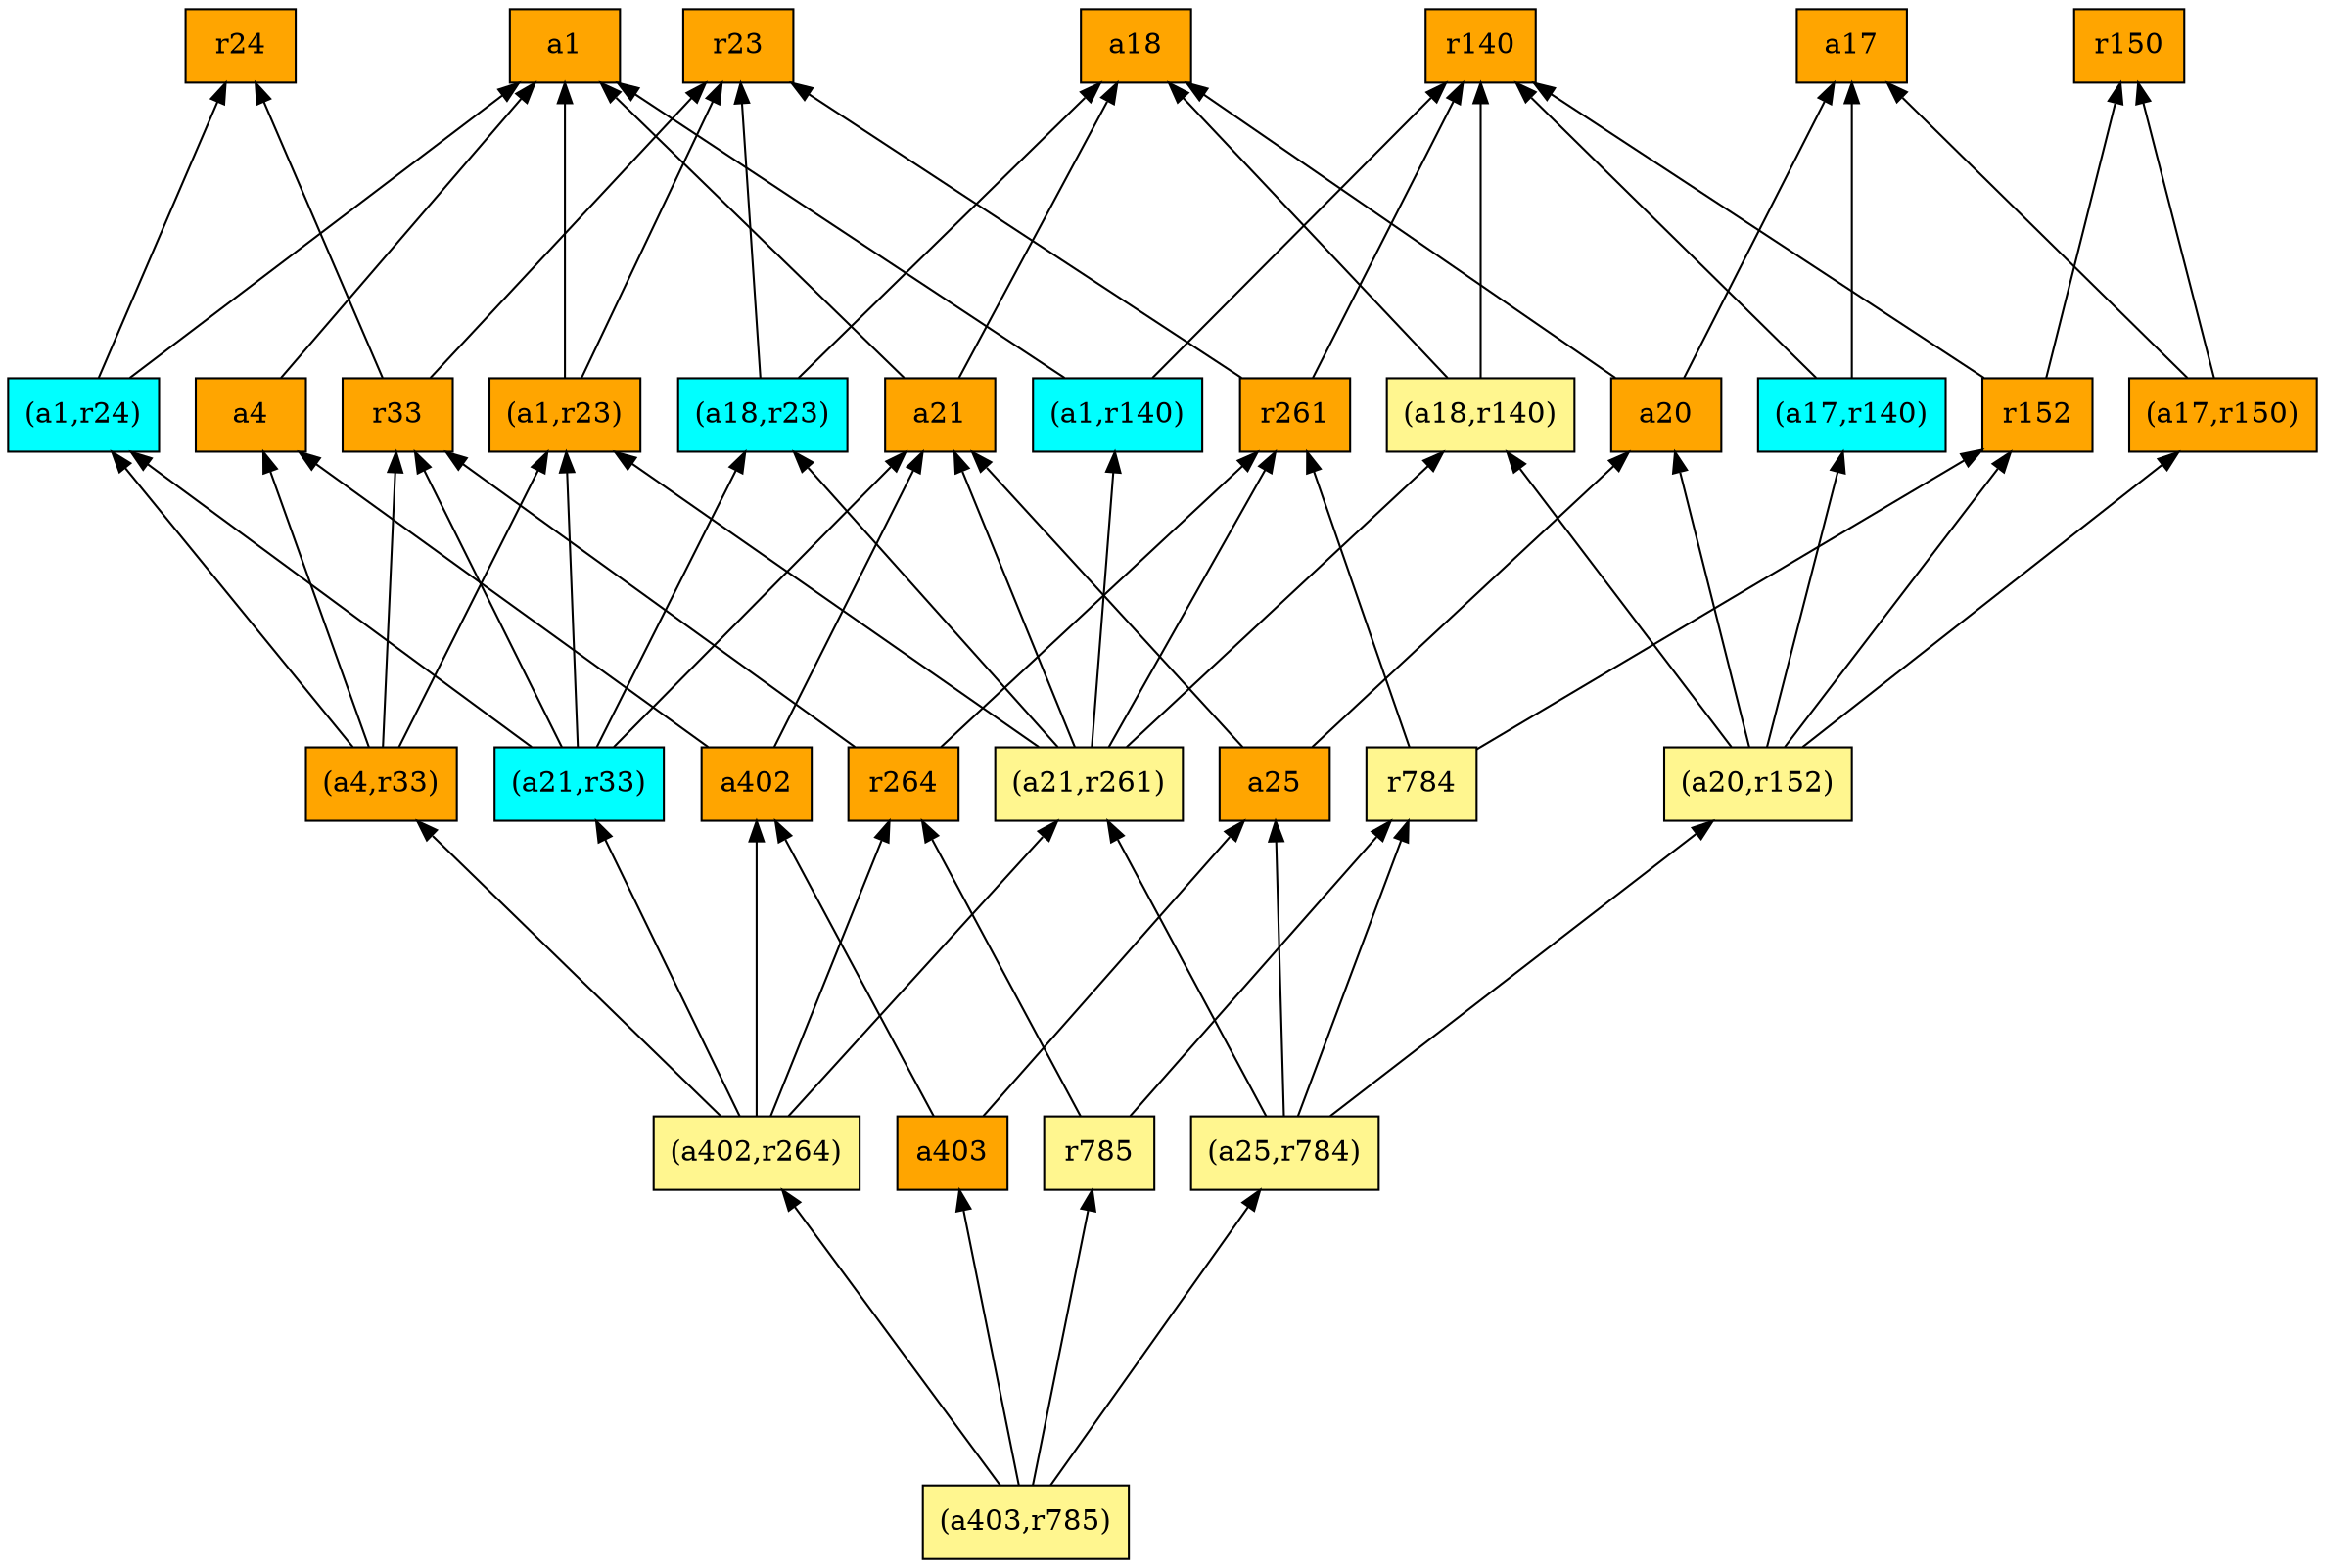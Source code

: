 digraph G {
rankdir=BT;ranksep="2.0";
"(a21,r261)" [shape=record,fillcolor=khaki1,style=filled,label="{(a21,r261)}"];
"(a4,r33)" [shape=record,fillcolor=orange,style=filled,label="{(a4,r33)}"];
"(a403,r785)" [shape=record,fillcolor=khaki1,style=filled,label="{(a403,r785)}"];
"a402" [shape=record,fillcolor=orange,style=filled,label="{a402}"];
"r150" [shape=record,fillcolor=orange,style=filled,label="{r150}"];
"a21" [shape=record,fillcolor=orange,style=filled,label="{a21}"];
"a403" [shape=record,fillcolor=orange,style=filled,label="{a403}"];
"r785" [shape=record,fillcolor=khaki1,style=filled,label="{r785}"];
"a4" [shape=record,fillcolor=orange,style=filled,label="{a4}"];
"a20" [shape=record,fillcolor=orange,style=filled,label="{a20}"];
"r24" [shape=record,fillcolor=orange,style=filled,label="{r24}"];
"r261" [shape=record,fillcolor=orange,style=filled,label="{r261}"];
"(a18,r23)" [shape=record,fillcolor=cyan,style=filled,label="{(a18,r23)}"];
"(a25,r784)" [shape=record,fillcolor=khaki1,style=filled,label="{(a25,r784)}"];
"r33" [shape=record,fillcolor=orange,style=filled,label="{r33}"];
"r264" [shape=record,fillcolor=orange,style=filled,label="{r264}"];
"(a402,r264)" [shape=record,fillcolor=khaki1,style=filled,label="{(a402,r264)}"];
"(a1,r140)" [shape=record,fillcolor=cyan,style=filled,label="{(a1,r140)}"];
"(a21,r33)" [shape=record,fillcolor=cyan,style=filled,label="{(a21,r33)}"];
"a17" [shape=record,fillcolor=orange,style=filled,label="{a17}"];
"a25" [shape=record,fillcolor=orange,style=filled,label="{a25}"];
"a18" [shape=record,fillcolor=orange,style=filled,label="{a18}"];
"(a20,r152)" [shape=record,fillcolor=khaki1,style=filled,label="{(a20,r152)}"];
"r152" [shape=record,fillcolor=orange,style=filled,label="{r152}"];
"a1" [shape=record,fillcolor=orange,style=filled,label="{a1}"];
"(a1,r23)" [shape=record,fillcolor=orange,style=filled,label="{(a1,r23)}"];
"(a1,r24)" [shape=record,fillcolor=cyan,style=filled,label="{(a1,r24)}"];
"r140" [shape=record,fillcolor=orange,style=filled,label="{r140}"];
"r784" [shape=record,fillcolor=khaki1,style=filled,label="{r784}"];
"r23" [shape=record,fillcolor=orange,style=filled,label="{r23}"];
"(a18,r140)" [shape=record,fillcolor=khaki1,style=filled,label="{(a18,r140)}"];
"(a17,r140)" [shape=record,fillcolor=cyan,style=filled,label="{(a17,r140)}"];
"(a17,r150)" [shape=record,fillcolor=orange,style=filled,label="{(a17,r150)}"];
"(a21,r261)" -> "(a1,r23)"
"(a21,r261)" -> "(a1,r140)"
"(a21,r261)" -> "r261"
"(a21,r261)" -> "(a18,r23)"
"(a21,r261)" -> "(a18,r140)"
"(a21,r261)" -> "a21"
"(a4,r33)" -> "a4"
"(a4,r33)" -> "(a1,r23)"
"(a4,r33)" -> "(a1,r24)"
"(a4,r33)" -> "r33"
"(a403,r785)" -> "r785"
"(a403,r785)" -> "(a25,r784)"
"(a403,r785)" -> "(a402,r264)"
"(a403,r785)" -> "a403"
"a402" -> "a21"
"a402" -> "a4"
"a21" -> "a1"
"a21" -> "a18"
"a403" -> "a25"
"a403" -> "a402"
"r785" -> "r784"
"r785" -> "r264"
"a4" -> "a1"
"a20" -> "a18"
"a20" -> "a17"
"r261" -> "r23"
"r261" -> "r140"
"(a18,r23)" -> "a18"
"(a18,r23)" -> "r23"
"(a25,r784)" -> "(a21,r261)"
"(a25,r784)" -> "r784"
"(a25,r784)" -> "a25"
"(a25,r784)" -> "(a20,r152)"
"r33" -> "r24"
"r33" -> "r23"
"r264" -> "r261"
"r264" -> "r33"
"(a402,r264)" -> "(a21,r261)"
"(a402,r264)" -> "(a4,r33)"
"(a402,r264)" -> "(a21,r33)"
"(a402,r264)" -> "a402"
"(a402,r264)" -> "r264"
"(a1,r140)" -> "a1"
"(a1,r140)" -> "r140"
"(a21,r33)" -> "(a1,r23)"
"(a21,r33)" -> "(a1,r24)"
"(a21,r33)" -> "(a18,r23)"
"(a21,r33)" -> "r33"
"(a21,r33)" -> "a21"
"a25" -> "a20"
"a25" -> "a21"
"(a20,r152)" -> "r152"
"(a20,r152)" -> "a20"
"(a20,r152)" -> "(a18,r140)"
"(a20,r152)" -> "(a17,r140)"
"(a20,r152)" -> "(a17,r150)"
"r152" -> "r150"
"r152" -> "r140"
"(a1,r23)" -> "a1"
"(a1,r23)" -> "r23"
"(a1,r24)" -> "a1"
"(a1,r24)" -> "r24"
"r784" -> "r152"
"r784" -> "r261"
"(a18,r140)" -> "a18"
"(a18,r140)" -> "r140"
"(a17,r140)" -> "a17"
"(a17,r140)" -> "r140"
"(a17,r150)" -> "r150"
"(a17,r150)" -> "a17"
}